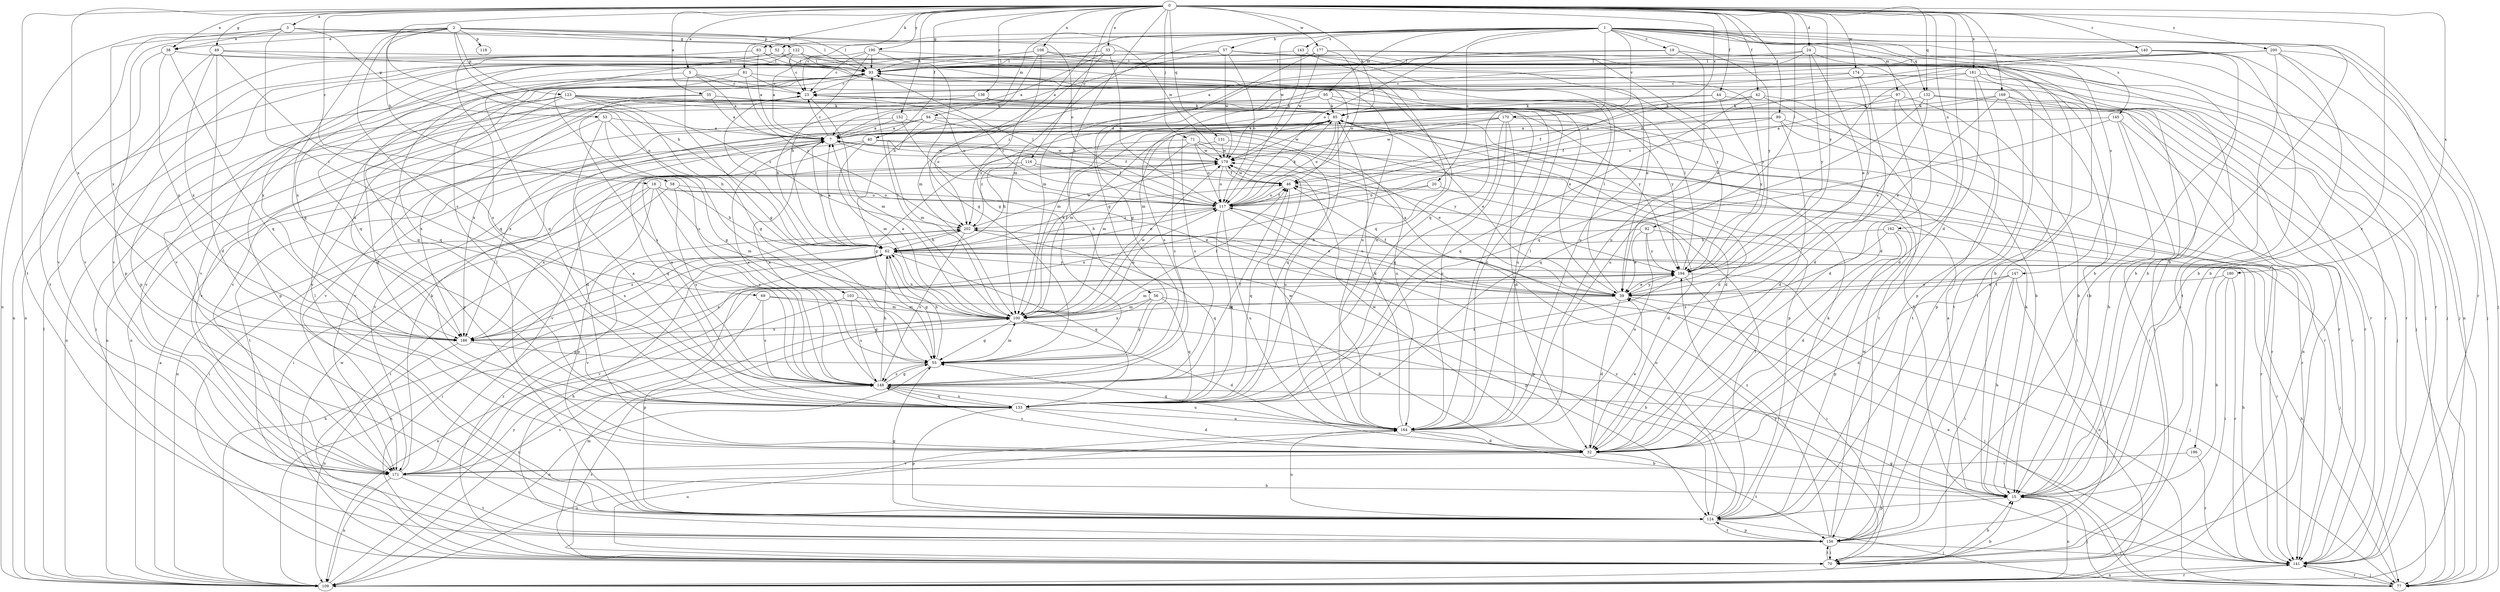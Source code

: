 strict digraph  {
0;
1;
2;
3;
5;
7;
15;
18;
19;
20;
23;
24;
32;
33;
35;
38;
39;
40;
42;
44;
46;
49;
52;
53;
55;
56;
57;
58;
62;
69;
70;
71;
77;
81;
83;
85;
89;
92;
93;
94;
95;
97;
100;
103;
108;
109;
116;
117;
118;
122;
123;
124;
131;
132;
133;
138;
140;
141;
143;
145;
147;
148;
152;
156;
162;
164;
169;
170;
171;
174;
177;
179;
180;
181;
186;
190;
194;
196;
200;
202;
0 -> 3  [label=a];
0 -> 5  [label=a];
0 -> 18  [label=c];
0 -> 24  [label=d];
0 -> 32  [label=d];
0 -> 33  [label=e];
0 -> 35  [label=e];
0 -> 38  [label=e];
0 -> 40  [label=f];
0 -> 42  [label=f];
0 -> 44  [label=f];
0 -> 49  [label=g];
0 -> 56  [label=h];
0 -> 71  [label=j];
0 -> 81  [label=k];
0 -> 83  [label=k];
0 -> 85  [label=k];
0 -> 89  [label=l];
0 -> 92  [label=l];
0 -> 103  [label=n];
0 -> 108  [label=n];
0 -> 116  [label=o];
0 -> 131  [label=q];
0 -> 132  [label=q];
0 -> 138  [label=r];
0 -> 140  [label=r];
0 -> 152  [label=t];
0 -> 156  [label=t];
0 -> 162  [label=u];
0 -> 169  [label=v];
0 -> 170  [label=v];
0 -> 174  [label=w];
0 -> 177  [label=w];
0 -> 180  [label=x];
0 -> 181  [label=x];
0 -> 186  [label=x];
0 -> 190  [label=y];
0 -> 194  [label=y];
0 -> 196  [label=z];
0 -> 200  [label=z];
1 -> 15  [label=b];
1 -> 19  [label=c];
1 -> 20  [label=c];
1 -> 23  [label=c];
1 -> 52  [label=g];
1 -> 57  [label=h];
1 -> 77  [label=j];
1 -> 94  [label=m];
1 -> 95  [label=m];
1 -> 97  [label=m];
1 -> 100  [label=m];
1 -> 117  [label=o];
1 -> 132  [label=q];
1 -> 133  [label=q];
1 -> 141  [label=r];
1 -> 143  [label=s];
1 -> 145  [label=s];
1 -> 147  [label=s];
1 -> 156  [label=t];
1 -> 170  [label=v];
1 -> 179  [label=w];
1 -> 194  [label=y];
1 -> 202  [label=z];
2 -> 38  [label=e];
2 -> 52  [label=g];
2 -> 58  [label=h];
2 -> 62  [label=h];
2 -> 93  [label=l];
2 -> 117  [label=o];
2 -> 118  [label=p];
2 -> 122  [label=p];
2 -> 123  [label=p];
2 -> 124  [label=p];
2 -> 133  [label=q];
2 -> 148  [label=s];
2 -> 156  [label=t];
3 -> 38  [label=e];
3 -> 53  [label=g];
3 -> 69  [label=i];
3 -> 93  [label=l];
3 -> 109  [label=n];
3 -> 179  [label=w];
3 -> 186  [label=x];
5 -> 7  [label=a];
5 -> 23  [label=c];
5 -> 39  [label=e];
5 -> 55  [label=g];
5 -> 133  [label=q];
7 -> 23  [label=c];
7 -> 46  [label=f];
7 -> 62  [label=h];
7 -> 133  [label=q];
7 -> 148  [label=s];
7 -> 156  [label=t];
7 -> 179  [label=w];
15 -> 7  [label=a];
15 -> 77  [label=j];
15 -> 85  [label=k];
15 -> 109  [label=n];
15 -> 124  [label=p];
18 -> 39  [label=e];
18 -> 70  [label=i];
18 -> 100  [label=m];
18 -> 117  [label=o];
18 -> 124  [label=p];
18 -> 148  [label=s];
18 -> 186  [label=x];
19 -> 77  [label=j];
19 -> 93  [label=l];
19 -> 156  [label=t];
19 -> 164  [label=u];
19 -> 202  [label=z];
20 -> 32  [label=d];
20 -> 117  [label=o];
20 -> 186  [label=x];
23 -> 85  [label=k];
23 -> 100  [label=m];
23 -> 109  [label=n];
23 -> 171  [label=v];
23 -> 186  [label=x];
24 -> 32  [label=d];
24 -> 39  [label=e];
24 -> 55  [label=g];
24 -> 93  [label=l];
24 -> 186  [label=x];
24 -> 194  [label=y];
32 -> 39  [label=e];
32 -> 93  [label=l];
32 -> 148  [label=s];
32 -> 156  [label=t];
32 -> 171  [label=v];
32 -> 179  [label=w];
33 -> 7  [label=a];
33 -> 15  [label=b];
33 -> 39  [label=e];
33 -> 93  [label=l];
33 -> 100  [label=m];
33 -> 117  [label=o];
35 -> 7  [label=a];
35 -> 85  [label=k];
35 -> 148  [label=s];
35 -> 164  [label=u];
35 -> 171  [label=v];
38 -> 93  [label=l];
38 -> 109  [label=n];
38 -> 133  [label=q];
38 -> 164  [label=u];
38 -> 186  [label=x];
39 -> 7  [label=a];
39 -> 32  [label=d];
39 -> 46  [label=f];
39 -> 77  [label=j];
39 -> 93  [label=l];
39 -> 100  [label=m];
39 -> 117  [label=o];
39 -> 194  [label=y];
40 -> 100  [label=m];
40 -> 148  [label=s];
40 -> 171  [label=v];
40 -> 179  [label=w];
40 -> 194  [label=y];
42 -> 15  [label=b];
42 -> 46  [label=f];
42 -> 85  [label=k];
42 -> 133  [label=q];
42 -> 156  [label=t];
44 -> 70  [label=i];
44 -> 85  [label=k];
44 -> 100  [label=m];
44 -> 194  [label=y];
46 -> 117  [label=o];
46 -> 133  [label=q];
46 -> 141  [label=r];
46 -> 179  [label=w];
49 -> 32  [label=d];
49 -> 46  [label=f];
49 -> 93  [label=l];
49 -> 148  [label=s];
49 -> 171  [label=v];
49 -> 186  [label=x];
52 -> 15  [label=b];
52 -> 93  [label=l];
52 -> 133  [label=q];
52 -> 171  [label=v];
53 -> 7  [label=a];
53 -> 32  [label=d];
53 -> 55  [label=g];
53 -> 62  [label=h];
53 -> 186  [label=x];
55 -> 62  [label=h];
55 -> 100  [label=m];
55 -> 109  [label=n];
55 -> 148  [label=s];
56 -> 32  [label=d];
56 -> 55  [label=g];
56 -> 100  [label=m];
56 -> 133  [label=q];
56 -> 186  [label=x];
57 -> 7  [label=a];
57 -> 39  [label=e];
57 -> 93  [label=l];
57 -> 109  [label=n];
57 -> 117  [label=o];
57 -> 164  [label=u];
57 -> 171  [label=v];
57 -> 179  [label=w];
58 -> 62  [label=h];
58 -> 70  [label=i];
58 -> 117  [label=o];
58 -> 148  [label=s];
62 -> 7  [label=a];
62 -> 23  [label=c];
62 -> 46  [label=f];
62 -> 55  [label=g];
62 -> 109  [label=n];
62 -> 117  [label=o];
62 -> 124  [label=p];
62 -> 133  [label=q];
62 -> 171  [label=v];
62 -> 186  [label=x];
62 -> 194  [label=y];
69 -> 77  [label=j];
69 -> 100  [label=m];
69 -> 124  [label=p];
69 -> 148  [label=s];
70 -> 15  [label=b];
70 -> 100  [label=m];
70 -> 148  [label=s];
70 -> 156  [label=t];
70 -> 164  [label=u];
70 -> 179  [label=w];
70 -> 194  [label=y];
70 -> 202  [label=z];
71 -> 55  [label=g];
71 -> 100  [label=m];
71 -> 117  [label=o];
71 -> 141  [label=r];
71 -> 164  [label=u];
71 -> 179  [label=w];
77 -> 62  [label=h];
77 -> 141  [label=r];
81 -> 23  [label=c];
81 -> 32  [label=d];
81 -> 133  [label=q];
81 -> 141  [label=r];
81 -> 202  [label=z];
83 -> 7  [label=a];
83 -> 93  [label=l];
83 -> 133  [label=q];
83 -> 171  [label=v];
83 -> 194  [label=y];
85 -> 7  [label=a];
85 -> 32  [label=d];
85 -> 39  [label=e];
85 -> 117  [label=o];
85 -> 124  [label=p];
85 -> 133  [label=q];
85 -> 148  [label=s];
85 -> 171  [label=v];
85 -> 179  [label=w];
85 -> 202  [label=z];
89 -> 7  [label=a];
89 -> 32  [label=d];
89 -> 46  [label=f];
89 -> 70  [label=i];
89 -> 141  [label=r];
89 -> 148  [label=s];
92 -> 39  [label=e];
92 -> 62  [label=h];
92 -> 77  [label=j];
92 -> 164  [label=u];
92 -> 194  [label=y];
93 -> 23  [label=c];
93 -> 124  [label=p];
93 -> 141  [label=r];
93 -> 148  [label=s];
93 -> 171  [label=v];
94 -> 7  [label=a];
94 -> 32  [label=d];
94 -> 100  [label=m];
94 -> 164  [label=u];
94 -> 171  [label=v];
94 -> 186  [label=x];
95 -> 85  [label=k];
95 -> 109  [label=n];
95 -> 148  [label=s];
95 -> 164  [label=u];
95 -> 171  [label=v];
95 -> 194  [label=y];
97 -> 15  [label=b];
97 -> 32  [label=d];
97 -> 85  [label=k];
97 -> 117  [label=o];
97 -> 156  [label=t];
100 -> 7  [label=a];
100 -> 15  [label=b];
100 -> 32  [label=d];
100 -> 46  [label=f];
100 -> 55  [label=g];
100 -> 62  [label=h];
100 -> 85  [label=k];
100 -> 93  [label=l];
100 -> 109  [label=n];
100 -> 117  [label=o];
100 -> 179  [label=w];
100 -> 186  [label=x];
103 -> 55  [label=g];
103 -> 100  [label=m];
103 -> 109  [label=n];
103 -> 148  [label=s];
108 -> 15  [label=b];
108 -> 55  [label=g];
108 -> 62  [label=h];
108 -> 70  [label=i];
108 -> 93  [label=l];
108 -> 186  [label=x];
109 -> 7  [label=a];
109 -> 15  [label=b];
109 -> 62  [label=h];
109 -> 93  [label=l];
109 -> 141  [label=r];
109 -> 164  [label=u];
109 -> 194  [label=y];
116 -> 46  [label=f];
116 -> 62  [label=h];
116 -> 141  [label=r];
116 -> 171  [label=v];
117 -> 23  [label=c];
117 -> 39  [label=e];
117 -> 46  [label=f];
117 -> 62  [label=h];
117 -> 85  [label=k];
117 -> 93  [label=l];
117 -> 133  [label=q];
117 -> 164  [label=u];
117 -> 202  [label=z];
122 -> 23  [label=c];
122 -> 93  [label=l];
122 -> 124  [label=p];
122 -> 133  [label=q];
122 -> 164  [label=u];
122 -> 194  [label=y];
123 -> 55  [label=g];
123 -> 70  [label=i];
123 -> 85  [label=k];
123 -> 117  [label=o];
123 -> 124  [label=p];
123 -> 186  [label=x];
123 -> 194  [label=y];
123 -> 202  [label=z];
124 -> 46  [label=f];
124 -> 55  [label=g];
124 -> 77  [label=j];
124 -> 85  [label=k];
124 -> 93  [label=l];
124 -> 117  [label=o];
124 -> 156  [label=t];
124 -> 164  [label=u];
124 -> 202  [label=z];
131 -> 39  [label=e];
131 -> 179  [label=w];
131 -> 202  [label=z];
132 -> 39  [label=e];
132 -> 77  [label=j];
132 -> 85  [label=k];
132 -> 141  [label=r];
132 -> 164  [label=u];
133 -> 7  [label=a];
133 -> 32  [label=d];
133 -> 124  [label=p];
133 -> 148  [label=s];
133 -> 164  [label=u];
138 -> 62  [label=h];
138 -> 85  [label=k];
138 -> 109  [label=n];
138 -> 141  [label=r];
140 -> 15  [label=b];
140 -> 93  [label=l];
140 -> 117  [label=o];
140 -> 141  [label=r];
140 -> 156  [label=t];
141 -> 39  [label=e];
141 -> 55  [label=g];
141 -> 62  [label=h];
141 -> 77  [label=j];
141 -> 109  [label=n];
143 -> 93  [label=l];
143 -> 117  [label=o];
143 -> 133  [label=q];
145 -> 7  [label=a];
145 -> 15  [label=b];
145 -> 70  [label=i];
145 -> 109  [label=n];
145 -> 133  [label=q];
147 -> 15  [label=b];
147 -> 32  [label=d];
147 -> 39  [label=e];
147 -> 70  [label=i];
147 -> 109  [label=n];
147 -> 171  [label=v];
148 -> 7  [label=a];
148 -> 46  [label=f];
148 -> 55  [label=g];
148 -> 62  [label=h];
148 -> 77  [label=j];
148 -> 133  [label=q];
148 -> 164  [label=u];
152 -> 7  [label=a];
152 -> 15  [label=b];
152 -> 117  [label=o];
152 -> 171  [label=v];
156 -> 62  [label=h];
156 -> 70  [label=i];
156 -> 124  [label=p];
156 -> 141  [label=r];
156 -> 179  [label=w];
156 -> 202  [label=z];
162 -> 32  [label=d];
162 -> 62  [label=h];
162 -> 124  [label=p];
162 -> 141  [label=r];
162 -> 148  [label=s];
164 -> 15  [label=b];
164 -> 23  [label=c];
164 -> 32  [label=d];
164 -> 55  [label=g];
164 -> 85  [label=k];
164 -> 93  [label=l];
164 -> 179  [label=w];
169 -> 15  [label=b];
169 -> 39  [label=e];
169 -> 70  [label=i];
169 -> 85  [label=k];
169 -> 100  [label=m];
169 -> 124  [label=p];
170 -> 7  [label=a];
170 -> 32  [label=d];
170 -> 100  [label=m];
170 -> 133  [label=q];
170 -> 141  [label=r];
170 -> 164  [label=u];
170 -> 179  [label=w];
171 -> 15  [label=b];
171 -> 85  [label=k];
171 -> 109  [label=n];
171 -> 148  [label=s];
171 -> 156  [label=t];
174 -> 23  [label=c];
174 -> 32  [label=d];
174 -> 55  [label=g];
174 -> 77  [label=j];
174 -> 194  [label=y];
177 -> 15  [label=b];
177 -> 77  [label=j];
177 -> 93  [label=l];
177 -> 100  [label=m];
177 -> 117  [label=o];
177 -> 179  [label=w];
179 -> 46  [label=f];
179 -> 70  [label=i];
179 -> 109  [label=n];
179 -> 117  [label=o];
180 -> 15  [label=b];
180 -> 39  [label=e];
180 -> 70  [label=i];
180 -> 141  [label=r];
181 -> 23  [label=c];
181 -> 32  [label=d];
181 -> 124  [label=p];
181 -> 133  [label=q];
181 -> 141  [label=r];
181 -> 156  [label=t];
186 -> 55  [label=g];
186 -> 109  [label=n];
186 -> 202  [label=z];
190 -> 7  [label=a];
190 -> 23  [label=c];
190 -> 55  [label=g];
190 -> 62  [label=h];
190 -> 77  [label=j];
190 -> 93  [label=l];
194 -> 39  [label=e];
194 -> 70  [label=i];
194 -> 77  [label=j];
194 -> 93  [label=l];
194 -> 100  [label=m];
194 -> 148  [label=s];
194 -> 186  [label=x];
196 -> 141  [label=r];
196 -> 171  [label=v];
200 -> 7  [label=a];
200 -> 15  [label=b];
200 -> 77  [label=j];
200 -> 93  [label=l];
200 -> 109  [label=n];
200 -> 117  [label=o];
200 -> 156  [label=t];
202 -> 62  [label=h];
202 -> 70  [label=i];
202 -> 124  [label=p];
202 -> 133  [label=q];
202 -> 148  [label=s];
202 -> 179  [label=w];
}

